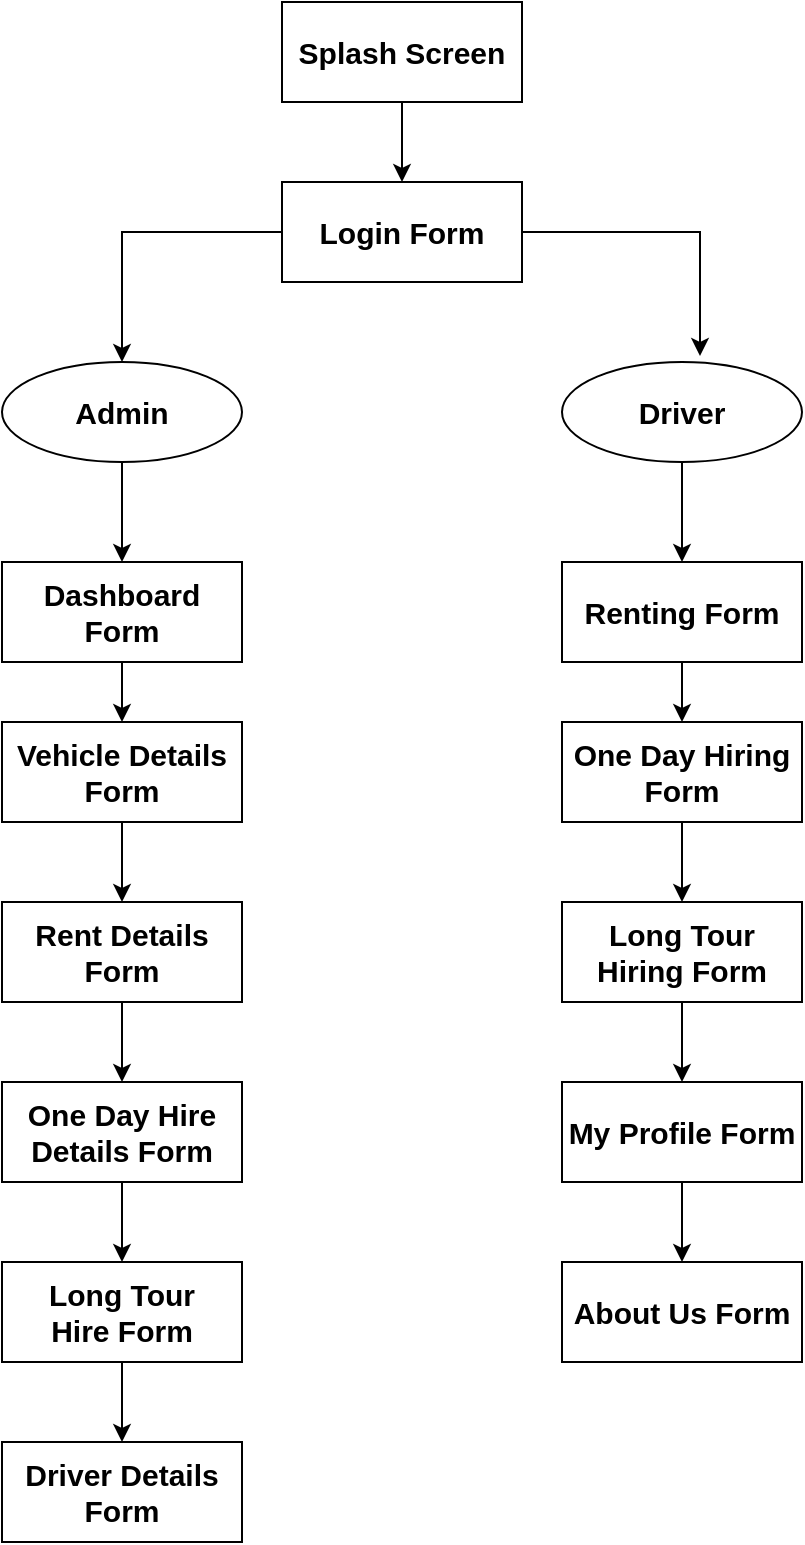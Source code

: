 <mxfile version="15.8.7" type="device"><diagram id="C5RBs43oDa-KdzZeNtuy" name="Page-1"><mxGraphModel dx="1102" dy="865" grid="1" gridSize="10" guides="1" tooltips="1" connect="1" arrows="1" fold="1" page="1" pageScale="1" pageWidth="827" pageHeight="1169" math="0" shadow="0"><root><mxCell id="WIyWlLk6GJQsqaUBKTNV-0"/><mxCell id="WIyWlLk6GJQsqaUBKTNV-1" parent="WIyWlLk6GJQsqaUBKTNV-0"/><mxCell id="ql5TkgvC-NUAhT6RWith-16" style="edgeStyle=orthogonalEdgeStyle;rounded=0;orthogonalLoop=1;jettySize=auto;html=1;entryX=0.5;entryY=0;entryDx=0;entryDy=0;fontSize=15;" edge="1" parent="WIyWlLk6GJQsqaUBKTNV-1" source="ql5TkgvC-NUAhT6RWith-0" target="ql5TkgvC-NUAhT6RWith-1"><mxGeometry relative="1" as="geometry"/></mxCell><mxCell id="ql5TkgvC-NUAhT6RWith-0" value="&lt;b&gt;&lt;font style=&quot;font-size: 15px&quot;&gt;Splash Screen&lt;/font&gt;&lt;/b&gt;" style="rounded=0;whiteSpace=wrap;html=1;" vertex="1" parent="WIyWlLk6GJQsqaUBKTNV-1"><mxGeometry x="370" y="10" width="120" height="50" as="geometry"/></mxCell><mxCell id="ql5TkgvC-NUAhT6RWith-17" style="edgeStyle=orthogonalEdgeStyle;rounded=0;orthogonalLoop=1;jettySize=auto;html=1;fontSize=15;" edge="1" parent="WIyWlLk6GJQsqaUBKTNV-1" source="ql5TkgvC-NUAhT6RWith-1" target="ql5TkgvC-NUAhT6RWith-2"><mxGeometry relative="1" as="geometry"/></mxCell><mxCell id="ql5TkgvC-NUAhT6RWith-18" style="edgeStyle=orthogonalEdgeStyle;rounded=0;orthogonalLoop=1;jettySize=auto;html=1;entryX=0.575;entryY=-0.06;entryDx=0;entryDy=0;entryPerimeter=0;fontSize=15;" edge="1" parent="WIyWlLk6GJQsqaUBKTNV-1" source="ql5TkgvC-NUAhT6RWith-1" target="ql5TkgvC-NUAhT6RWith-3"><mxGeometry relative="1" as="geometry"/></mxCell><mxCell id="ql5TkgvC-NUAhT6RWith-1" value="&lt;b&gt;&lt;font style=&quot;font-size: 15px&quot;&gt;Login Form&lt;/font&gt;&lt;/b&gt;" style="rounded=0;whiteSpace=wrap;html=1;" vertex="1" parent="WIyWlLk6GJQsqaUBKTNV-1"><mxGeometry x="370" y="100" width="120" height="50" as="geometry"/></mxCell><mxCell id="ql5TkgvC-NUAhT6RWith-19" style="edgeStyle=orthogonalEdgeStyle;rounded=0;orthogonalLoop=1;jettySize=auto;html=1;entryX=0.5;entryY=0;entryDx=0;entryDy=0;fontSize=15;" edge="1" parent="WIyWlLk6GJQsqaUBKTNV-1" source="ql5TkgvC-NUAhT6RWith-2" target="ql5TkgvC-NUAhT6RWith-4"><mxGeometry relative="1" as="geometry"/></mxCell><mxCell id="ql5TkgvC-NUAhT6RWith-2" value="&lt;b&gt;Admin&lt;/b&gt;" style="ellipse;whiteSpace=wrap;html=1;fontSize=15;" vertex="1" parent="WIyWlLk6GJQsqaUBKTNV-1"><mxGeometry x="230" y="190" width="120" height="50" as="geometry"/></mxCell><mxCell id="ql5TkgvC-NUAhT6RWith-25" style="edgeStyle=orthogonalEdgeStyle;rounded=0;orthogonalLoop=1;jettySize=auto;html=1;entryX=0.5;entryY=0;entryDx=0;entryDy=0;fontSize=15;" edge="1" parent="WIyWlLk6GJQsqaUBKTNV-1" source="ql5TkgvC-NUAhT6RWith-3" target="ql5TkgvC-NUAhT6RWith-10"><mxGeometry relative="1" as="geometry"/></mxCell><mxCell id="ql5TkgvC-NUAhT6RWith-3" value="&lt;b&gt;Driver&lt;/b&gt;" style="ellipse;whiteSpace=wrap;html=1;fontSize=15;" vertex="1" parent="WIyWlLk6GJQsqaUBKTNV-1"><mxGeometry x="510" y="190" width="120" height="50" as="geometry"/></mxCell><mxCell id="ql5TkgvC-NUAhT6RWith-20" style="edgeStyle=orthogonalEdgeStyle;rounded=0;orthogonalLoop=1;jettySize=auto;html=1;entryX=0.5;entryY=0;entryDx=0;entryDy=0;fontSize=15;" edge="1" parent="WIyWlLk6GJQsqaUBKTNV-1" source="ql5TkgvC-NUAhT6RWith-4" target="ql5TkgvC-NUAhT6RWith-5"><mxGeometry relative="1" as="geometry"/></mxCell><mxCell id="ql5TkgvC-NUAhT6RWith-4" value="&lt;b&gt;&lt;font style=&quot;font-size: 15px&quot;&gt;Dashboard Form&lt;/font&gt;&lt;/b&gt;" style="rounded=0;whiteSpace=wrap;html=1;" vertex="1" parent="WIyWlLk6GJQsqaUBKTNV-1"><mxGeometry x="230" y="290" width="120" height="50" as="geometry"/></mxCell><mxCell id="ql5TkgvC-NUAhT6RWith-21" style="edgeStyle=orthogonalEdgeStyle;rounded=0;orthogonalLoop=1;jettySize=auto;html=1;entryX=0.5;entryY=0;entryDx=0;entryDy=0;fontSize=15;" edge="1" parent="WIyWlLk6GJQsqaUBKTNV-1" source="ql5TkgvC-NUAhT6RWith-5" target="ql5TkgvC-NUAhT6RWith-6"><mxGeometry relative="1" as="geometry"/></mxCell><mxCell id="ql5TkgvC-NUAhT6RWith-5" value="&lt;b&gt;&lt;font style=&quot;font-size: 15px&quot;&gt;Vehicle Details Form&lt;/font&gt;&lt;/b&gt;" style="rounded=0;whiteSpace=wrap;html=1;" vertex="1" parent="WIyWlLk6GJQsqaUBKTNV-1"><mxGeometry x="230" y="370" width="120" height="50" as="geometry"/></mxCell><mxCell id="ql5TkgvC-NUAhT6RWith-22" style="edgeStyle=orthogonalEdgeStyle;rounded=0;orthogonalLoop=1;jettySize=auto;html=1;entryX=0.5;entryY=0;entryDx=0;entryDy=0;fontSize=15;" edge="1" parent="WIyWlLk6GJQsqaUBKTNV-1" source="ql5TkgvC-NUAhT6RWith-6" target="ql5TkgvC-NUAhT6RWith-7"><mxGeometry relative="1" as="geometry"/></mxCell><mxCell id="ql5TkgvC-NUAhT6RWith-6" value="&lt;b&gt;&lt;font style=&quot;font-size: 15px&quot;&gt;Rent Details Form&lt;/font&gt;&lt;/b&gt;" style="rounded=0;whiteSpace=wrap;html=1;" vertex="1" parent="WIyWlLk6GJQsqaUBKTNV-1"><mxGeometry x="230" y="460" width="120" height="50" as="geometry"/></mxCell><mxCell id="ql5TkgvC-NUAhT6RWith-23" style="edgeStyle=orthogonalEdgeStyle;rounded=0;orthogonalLoop=1;jettySize=auto;html=1;entryX=0.5;entryY=0;entryDx=0;entryDy=0;fontSize=15;" edge="1" parent="WIyWlLk6GJQsqaUBKTNV-1" source="ql5TkgvC-NUAhT6RWith-7" target="ql5TkgvC-NUAhT6RWith-8"><mxGeometry relative="1" as="geometry"/></mxCell><mxCell id="ql5TkgvC-NUAhT6RWith-7" value="&lt;b&gt;&lt;font style=&quot;font-size: 15px&quot;&gt;One Day Hire Details Form&lt;/font&gt;&lt;/b&gt;" style="rounded=0;whiteSpace=wrap;html=1;" vertex="1" parent="WIyWlLk6GJQsqaUBKTNV-1"><mxGeometry x="230" y="550" width="120" height="50" as="geometry"/></mxCell><mxCell id="ql5TkgvC-NUAhT6RWith-24" style="edgeStyle=orthogonalEdgeStyle;rounded=0;orthogonalLoop=1;jettySize=auto;html=1;entryX=0.5;entryY=0;entryDx=0;entryDy=0;fontSize=15;" edge="1" parent="WIyWlLk6GJQsqaUBKTNV-1" source="ql5TkgvC-NUAhT6RWith-8" target="ql5TkgvC-NUAhT6RWith-9"><mxGeometry relative="1" as="geometry"/></mxCell><mxCell id="ql5TkgvC-NUAhT6RWith-8" value="&lt;b&gt;&lt;font style=&quot;font-size: 15px&quot;&gt;Long Tour Hire&lt;/font&gt;&lt;/b&gt;&lt;b&gt;&lt;font style=&quot;font-size: 15px&quot;&gt;&amp;nbsp;Form&lt;/font&gt;&lt;/b&gt;" style="rounded=0;whiteSpace=wrap;html=1;" vertex="1" parent="WIyWlLk6GJQsqaUBKTNV-1"><mxGeometry x="230" y="640" width="120" height="50" as="geometry"/></mxCell><mxCell id="ql5TkgvC-NUAhT6RWith-9" value="&lt;b&gt;&lt;font style=&quot;font-size: 15px&quot;&gt;Driver Details Form&lt;/font&gt;&lt;/b&gt;" style="rounded=0;whiteSpace=wrap;html=1;" vertex="1" parent="WIyWlLk6GJQsqaUBKTNV-1"><mxGeometry x="230" y="730" width="120" height="50" as="geometry"/></mxCell><mxCell id="ql5TkgvC-NUAhT6RWith-26" style="edgeStyle=orthogonalEdgeStyle;rounded=0;orthogonalLoop=1;jettySize=auto;html=1;entryX=0.5;entryY=0;entryDx=0;entryDy=0;fontSize=15;" edge="1" parent="WIyWlLk6GJQsqaUBKTNV-1" source="ql5TkgvC-NUAhT6RWith-10" target="ql5TkgvC-NUAhT6RWith-11"><mxGeometry relative="1" as="geometry"/></mxCell><mxCell id="ql5TkgvC-NUAhT6RWith-10" value="&lt;b&gt;&lt;font style=&quot;font-size: 15px&quot;&gt;Renting Form&lt;/font&gt;&lt;/b&gt;" style="rounded=0;whiteSpace=wrap;html=1;" vertex="1" parent="WIyWlLk6GJQsqaUBKTNV-1"><mxGeometry x="510" y="290" width="120" height="50" as="geometry"/></mxCell><mxCell id="ql5TkgvC-NUAhT6RWith-27" style="edgeStyle=orthogonalEdgeStyle;rounded=0;orthogonalLoop=1;jettySize=auto;html=1;entryX=0.5;entryY=0;entryDx=0;entryDy=0;fontSize=15;" edge="1" parent="WIyWlLk6GJQsqaUBKTNV-1" source="ql5TkgvC-NUAhT6RWith-11" target="ql5TkgvC-NUAhT6RWith-12"><mxGeometry relative="1" as="geometry"/></mxCell><mxCell id="ql5TkgvC-NUAhT6RWith-11" value="&lt;b&gt;&lt;font style=&quot;font-size: 15px&quot;&gt;One Day Hiring Form&lt;/font&gt;&lt;/b&gt;" style="rounded=0;whiteSpace=wrap;html=1;" vertex="1" parent="WIyWlLk6GJQsqaUBKTNV-1"><mxGeometry x="510" y="370" width="120" height="50" as="geometry"/></mxCell><mxCell id="ql5TkgvC-NUAhT6RWith-28" style="edgeStyle=orthogonalEdgeStyle;rounded=0;orthogonalLoop=1;jettySize=auto;html=1;entryX=0.5;entryY=0;entryDx=0;entryDy=0;fontSize=15;" edge="1" parent="WIyWlLk6GJQsqaUBKTNV-1" source="ql5TkgvC-NUAhT6RWith-12" target="ql5TkgvC-NUAhT6RWith-13"><mxGeometry relative="1" as="geometry"/></mxCell><mxCell id="ql5TkgvC-NUAhT6RWith-12" value="&lt;b&gt;&lt;font style=&quot;font-size: 15px&quot;&gt;Long Tour Hiring Form&lt;/font&gt;&lt;/b&gt;" style="rounded=0;whiteSpace=wrap;html=1;" vertex="1" parent="WIyWlLk6GJQsqaUBKTNV-1"><mxGeometry x="510" y="460" width="120" height="50" as="geometry"/></mxCell><mxCell id="ql5TkgvC-NUAhT6RWith-29" style="edgeStyle=orthogonalEdgeStyle;rounded=0;orthogonalLoop=1;jettySize=auto;html=1;entryX=0.5;entryY=0;entryDx=0;entryDy=0;fontSize=15;" edge="1" parent="WIyWlLk6GJQsqaUBKTNV-1" source="ql5TkgvC-NUAhT6RWith-13" target="ql5TkgvC-NUAhT6RWith-14"><mxGeometry relative="1" as="geometry"/></mxCell><mxCell id="ql5TkgvC-NUAhT6RWith-13" value="&lt;b&gt;&lt;font style=&quot;font-size: 15px&quot;&gt;My Profile Form&lt;/font&gt;&lt;/b&gt;" style="rounded=0;whiteSpace=wrap;html=1;" vertex="1" parent="WIyWlLk6GJQsqaUBKTNV-1"><mxGeometry x="510" y="550" width="120" height="50" as="geometry"/></mxCell><mxCell id="ql5TkgvC-NUAhT6RWith-14" value="&lt;span style=&quot;font-size: 15px&quot;&gt;&lt;b&gt;About Us Form&lt;/b&gt;&lt;/span&gt;" style="rounded=0;whiteSpace=wrap;html=1;" vertex="1" parent="WIyWlLk6GJQsqaUBKTNV-1"><mxGeometry x="510" y="640" width="120" height="50" as="geometry"/></mxCell></root></mxGraphModel></diagram></mxfile>